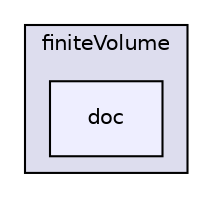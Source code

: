 digraph "src/finiteVolume/finiteVolume/doc" {
  bgcolor=transparent;
  compound=true
  node [ fontsize="10", fontname="Helvetica"];
  edge [ labelfontsize="10", labelfontname="Helvetica"];
  subgraph clusterdir_2ea871e4defbdbd60808750cae643c63 {
    graph [ bgcolor="#ddddee", pencolor="black", label="finiteVolume" fontname="Helvetica", fontsize="10", URL="dir_2ea871e4defbdbd60808750cae643c63.html"]
  dir_6982efd95b998a13e40cb46808365e88 [shape=box, label="doc", style="filled", fillcolor="#eeeeff", pencolor="black", URL="dir_6982efd95b998a13e40cb46808365e88.html"];
  }
}

